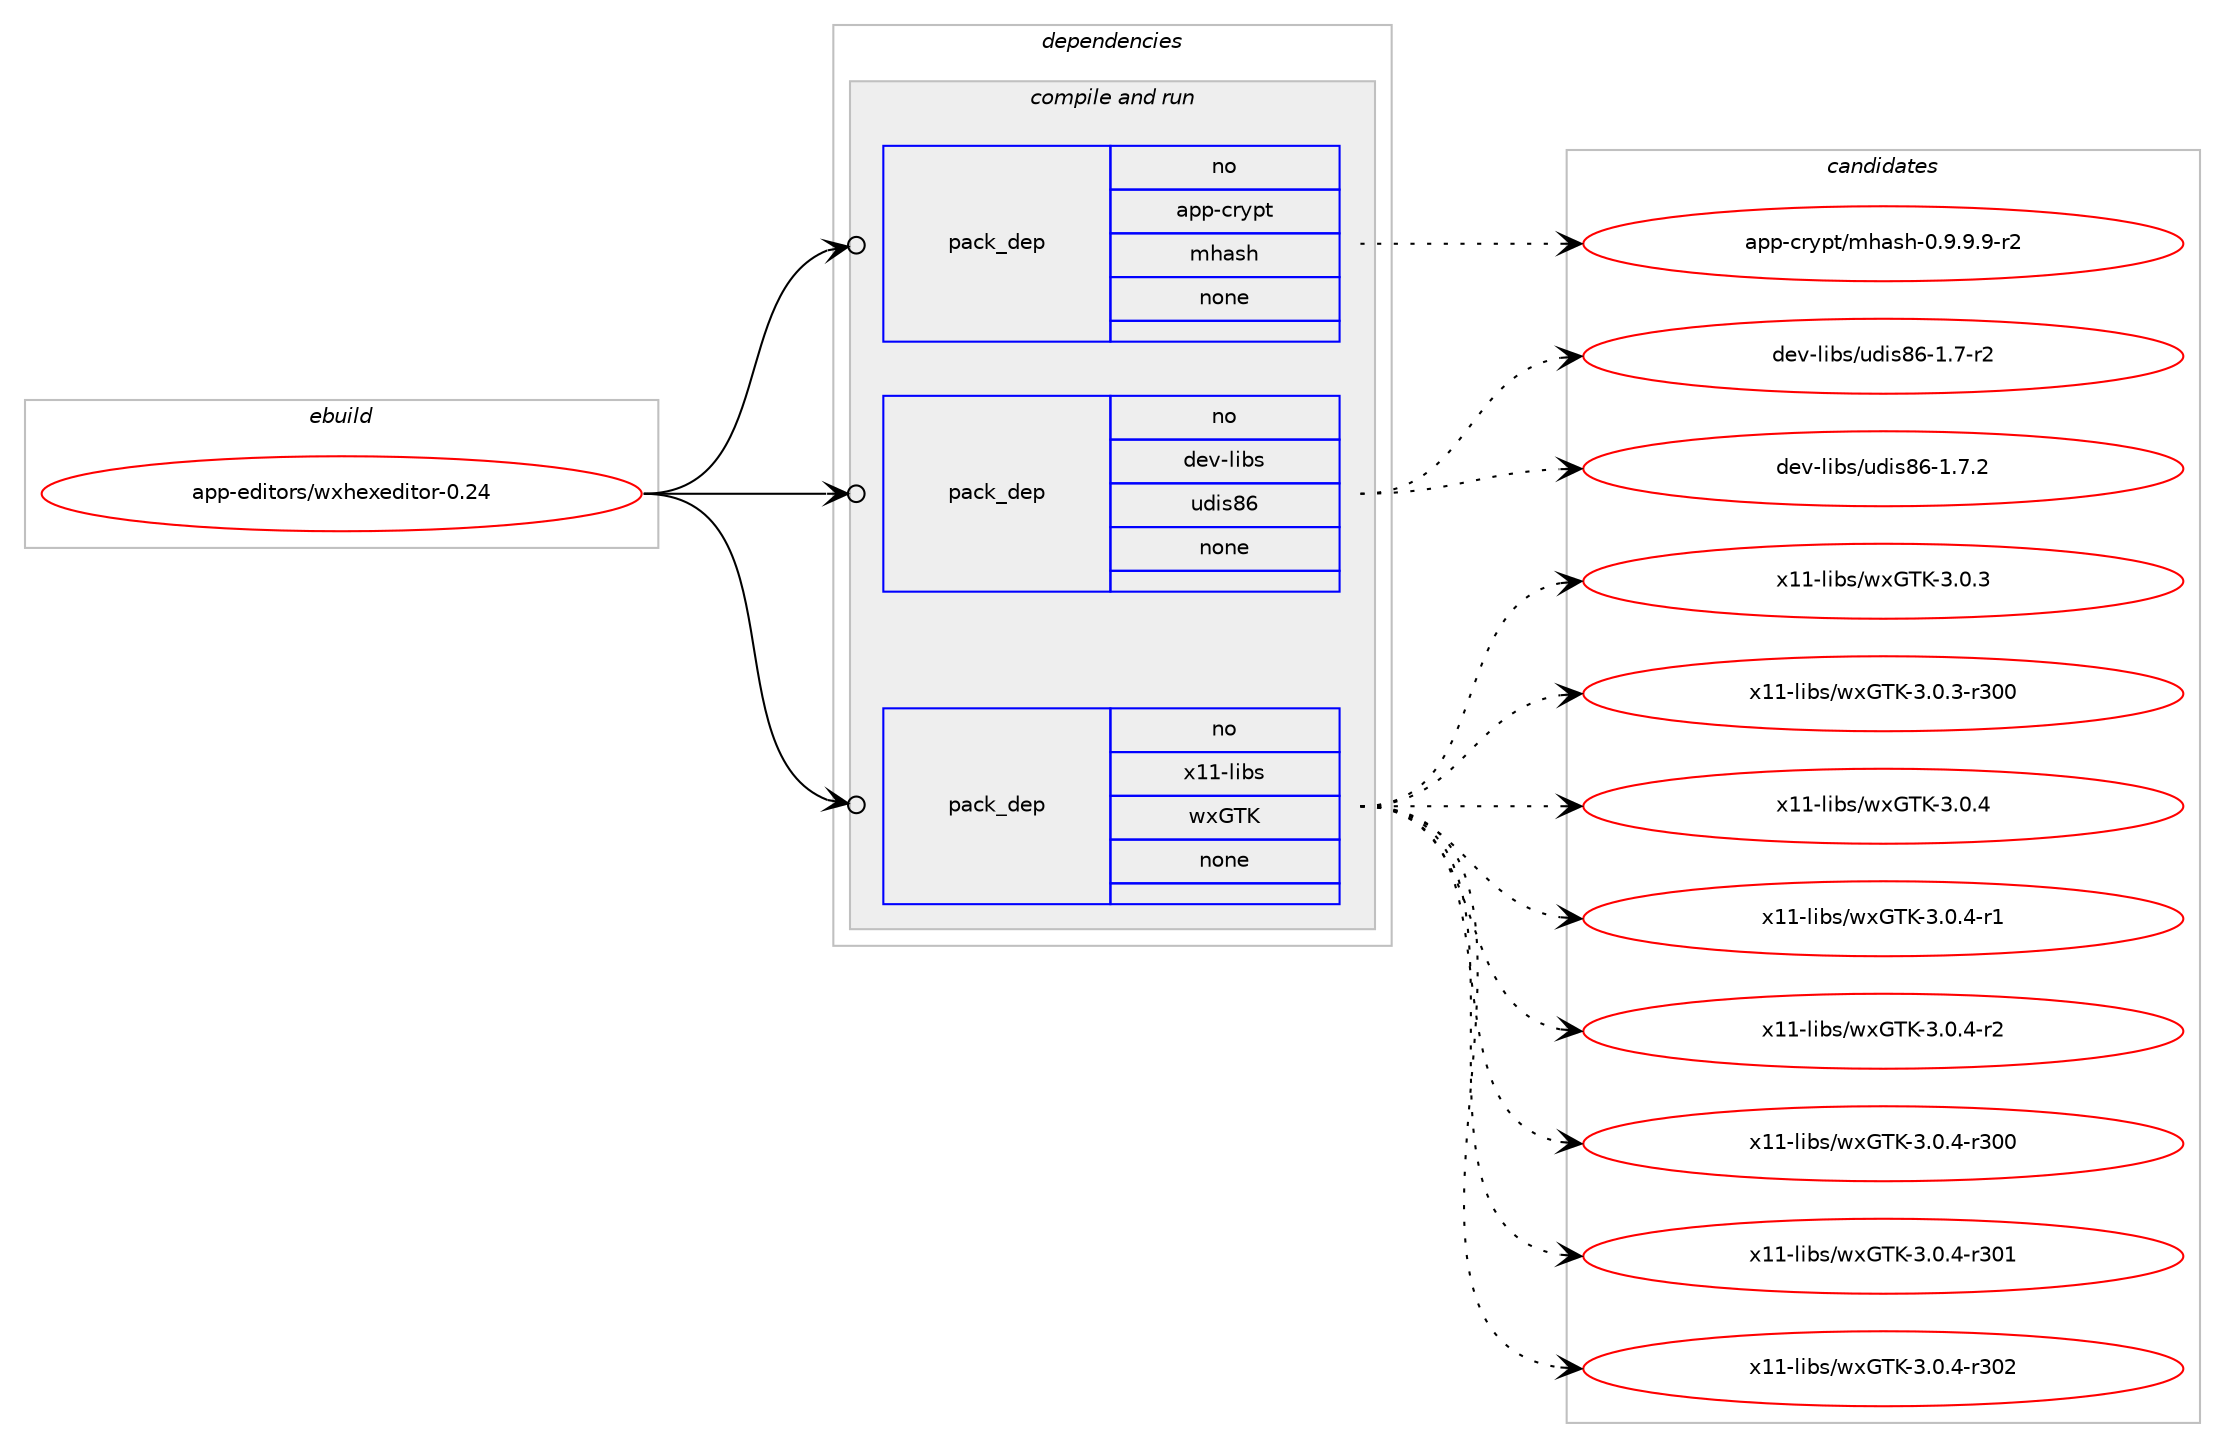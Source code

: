 digraph prolog {

# *************
# Graph options
# *************

newrank=true;
concentrate=true;
compound=true;
graph [rankdir=LR,fontname=Helvetica,fontsize=10,ranksep=1.5];#, ranksep=2.5, nodesep=0.2];
edge  [arrowhead=vee];
node  [fontname=Helvetica,fontsize=10];

# **********
# The ebuild
# **********

subgraph cluster_leftcol {
color=gray;
rank=same;
label=<<i>ebuild</i>>;
id [label="app-editors/wxhexeditor-0.24", color=red, width=4, href="../app-editors/wxhexeditor-0.24.svg"];
}

# ****************
# The dependencies
# ****************

subgraph cluster_midcol {
color=gray;
label=<<i>dependencies</i>>;
subgraph cluster_compile {
fillcolor="#eeeeee";
style=filled;
label=<<i>compile</i>>;
}
subgraph cluster_compileandrun {
fillcolor="#eeeeee";
style=filled;
label=<<i>compile and run</i>>;
subgraph pack358576 {
dependency482279 [label=<<TABLE BORDER="0" CELLBORDER="1" CELLSPACING="0" CELLPADDING="4" WIDTH="220"><TR><TD ROWSPAN="6" CELLPADDING="30">pack_dep</TD></TR><TR><TD WIDTH="110">no</TD></TR><TR><TD>app-crypt</TD></TR><TR><TD>mhash</TD></TR><TR><TD>none</TD></TR><TR><TD></TD></TR></TABLE>>, shape=none, color=blue];
}
id:e -> dependency482279:w [weight=20,style="solid",arrowhead="odotvee"];
subgraph pack358577 {
dependency482280 [label=<<TABLE BORDER="0" CELLBORDER="1" CELLSPACING="0" CELLPADDING="4" WIDTH="220"><TR><TD ROWSPAN="6" CELLPADDING="30">pack_dep</TD></TR><TR><TD WIDTH="110">no</TD></TR><TR><TD>dev-libs</TD></TR><TR><TD>udis86</TD></TR><TR><TD>none</TD></TR><TR><TD></TD></TR></TABLE>>, shape=none, color=blue];
}
id:e -> dependency482280:w [weight=20,style="solid",arrowhead="odotvee"];
subgraph pack358578 {
dependency482281 [label=<<TABLE BORDER="0" CELLBORDER="1" CELLSPACING="0" CELLPADDING="4" WIDTH="220"><TR><TD ROWSPAN="6" CELLPADDING="30">pack_dep</TD></TR><TR><TD WIDTH="110">no</TD></TR><TR><TD>x11-libs</TD></TR><TR><TD>wxGTK</TD></TR><TR><TD>none</TD></TR><TR><TD></TD></TR></TABLE>>, shape=none, color=blue];
}
id:e -> dependency482281:w [weight=20,style="solid",arrowhead="odotvee"];
}
subgraph cluster_run {
fillcolor="#eeeeee";
style=filled;
label=<<i>run</i>>;
}
}

# **************
# The candidates
# **************

subgraph cluster_choices {
rank=same;
color=gray;
label=<<i>candidates</i>>;

subgraph choice358576 {
color=black;
nodesep=1;
choice971121124599114121112116471091049711510445484657465746574511450 [label="app-crypt/mhash-0.9.9.9-r2", color=red, width=4,href="../app-crypt/mhash-0.9.9.9-r2.svg"];
dependency482279:e -> choice971121124599114121112116471091049711510445484657465746574511450:w [style=dotted,weight="100"];
}
subgraph choice358577 {
color=black;
nodesep=1;
choice1001011184510810598115471171001051155654454946554511450 [label="dev-libs/udis86-1.7-r2", color=red, width=4,href="../dev-libs/udis86-1.7-r2.svg"];
choice1001011184510810598115471171001051155654454946554650 [label="dev-libs/udis86-1.7.2", color=red, width=4,href="../dev-libs/udis86-1.7.2.svg"];
dependency482280:e -> choice1001011184510810598115471171001051155654454946554511450:w [style=dotted,weight="100"];
dependency482280:e -> choice1001011184510810598115471171001051155654454946554650:w [style=dotted,weight="100"];
}
subgraph choice358578 {
color=black;
nodesep=1;
choice1204949451081059811547119120718475455146484651 [label="x11-libs/wxGTK-3.0.3", color=red, width=4,href="../x11-libs/wxGTK-3.0.3.svg"];
choice120494945108105981154711912071847545514648465145114514848 [label="x11-libs/wxGTK-3.0.3-r300", color=red, width=4,href="../x11-libs/wxGTK-3.0.3-r300.svg"];
choice1204949451081059811547119120718475455146484652 [label="x11-libs/wxGTK-3.0.4", color=red, width=4,href="../x11-libs/wxGTK-3.0.4.svg"];
choice12049494510810598115471191207184754551464846524511449 [label="x11-libs/wxGTK-3.0.4-r1", color=red, width=4,href="../x11-libs/wxGTK-3.0.4-r1.svg"];
choice12049494510810598115471191207184754551464846524511450 [label="x11-libs/wxGTK-3.0.4-r2", color=red, width=4,href="../x11-libs/wxGTK-3.0.4-r2.svg"];
choice120494945108105981154711912071847545514648465245114514848 [label="x11-libs/wxGTK-3.0.4-r300", color=red, width=4,href="../x11-libs/wxGTK-3.0.4-r300.svg"];
choice120494945108105981154711912071847545514648465245114514849 [label="x11-libs/wxGTK-3.0.4-r301", color=red, width=4,href="../x11-libs/wxGTK-3.0.4-r301.svg"];
choice120494945108105981154711912071847545514648465245114514850 [label="x11-libs/wxGTK-3.0.4-r302", color=red, width=4,href="../x11-libs/wxGTK-3.0.4-r302.svg"];
dependency482281:e -> choice1204949451081059811547119120718475455146484651:w [style=dotted,weight="100"];
dependency482281:e -> choice120494945108105981154711912071847545514648465145114514848:w [style=dotted,weight="100"];
dependency482281:e -> choice1204949451081059811547119120718475455146484652:w [style=dotted,weight="100"];
dependency482281:e -> choice12049494510810598115471191207184754551464846524511449:w [style=dotted,weight="100"];
dependency482281:e -> choice12049494510810598115471191207184754551464846524511450:w [style=dotted,weight="100"];
dependency482281:e -> choice120494945108105981154711912071847545514648465245114514848:w [style=dotted,weight="100"];
dependency482281:e -> choice120494945108105981154711912071847545514648465245114514849:w [style=dotted,weight="100"];
dependency482281:e -> choice120494945108105981154711912071847545514648465245114514850:w [style=dotted,weight="100"];
}
}

}
